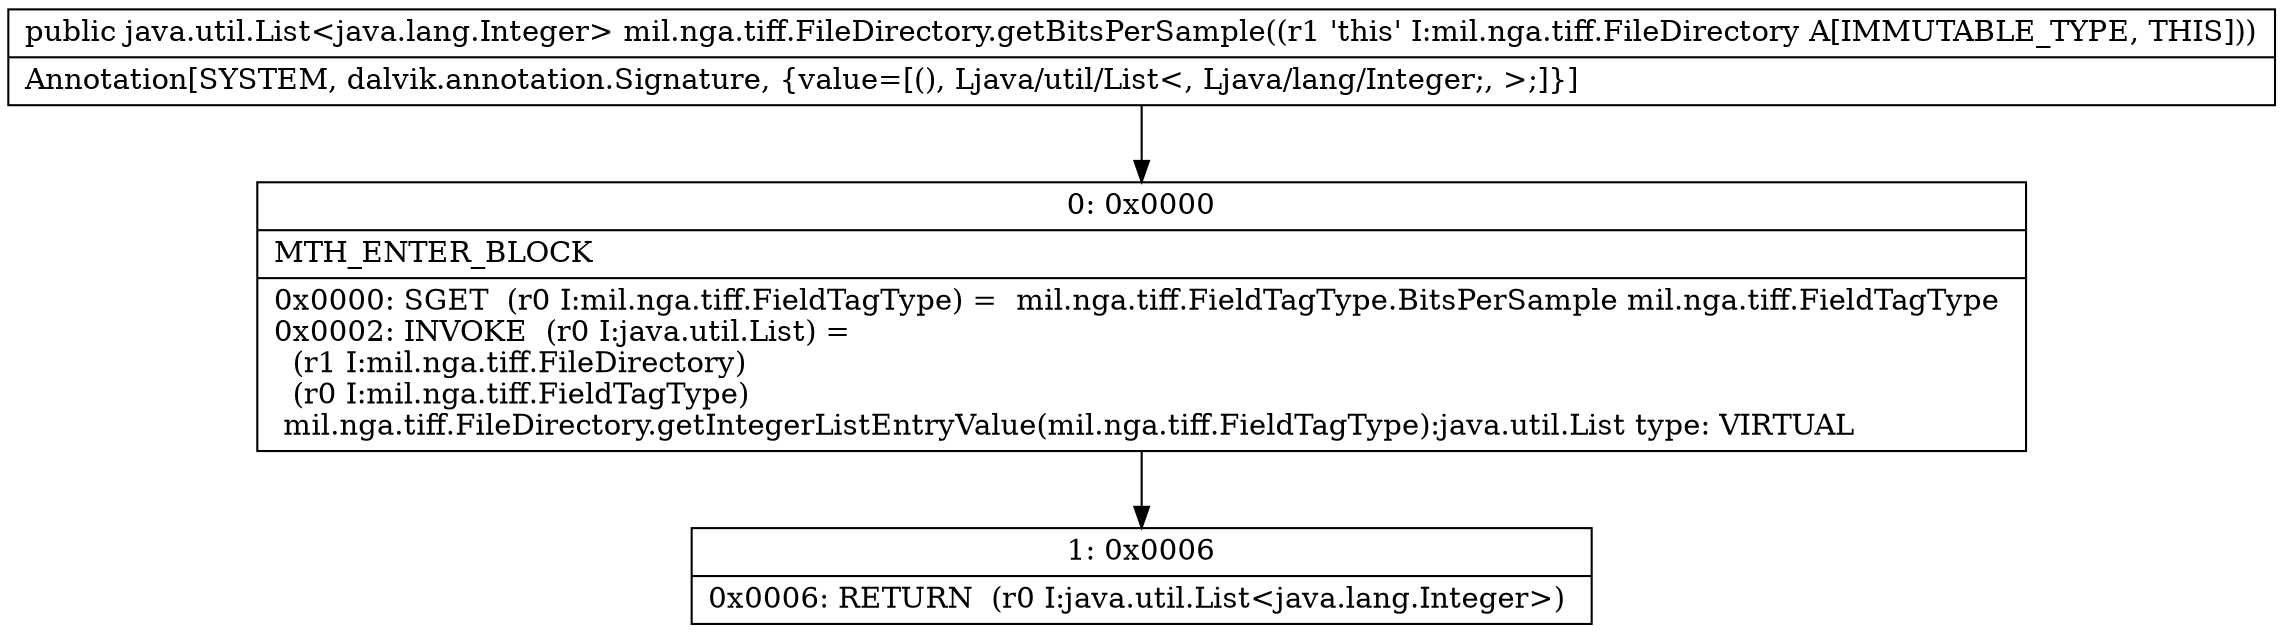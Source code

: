 digraph "CFG formil.nga.tiff.FileDirectory.getBitsPerSample()Ljava\/util\/List;" {
Node_0 [shape=record,label="{0\:\ 0x0000|MTH_ENTER_BLOCK\l|0x0000: SGET  (r0 I:mil.nga.tiff.FieldTagType) =  mil.nga.tiff.FieldTagType.BitsPerSample mil.nga.tiff.FieldTagType \l0x0002: INVOKE  (r0 I:java.util.List) = \l  (r1 I:mil.nga.tiff.FileDirectory)\l  (r0 I:mil.nga.tiff.FieldTagType)\l mil.nga.tiff.FileDirectory.getIntegerListEntryValue(mil.nga.tiff.FieldTagType):java.util.List type: VIRTUAL \l}"];
Node_1 [shape=record,label="{1\:\ 0x0006|0x0006: RETURN  (r0 I:java.util.List\<java.lang.Integer\>) \l}"];
MethodNode[shape=record,label="{public java.util.List\<java.lang.Integer\> mil.nga.tiff.FileDirectory.getBitsPerSample((r1 'this' I:mil.nga.tiff.FileDirectory A[IMMUTABLE_TYPE, THIS]))  | Annotation[SYSTEM, dalvik.annotation.Signature, \{value=[(), Ljava\/util\/List\<, Ljava\/lang\/Integer;, \>;]\}]\l}"];
MethodNode -> Node_0;
Node_0 -> Node_1;
}

